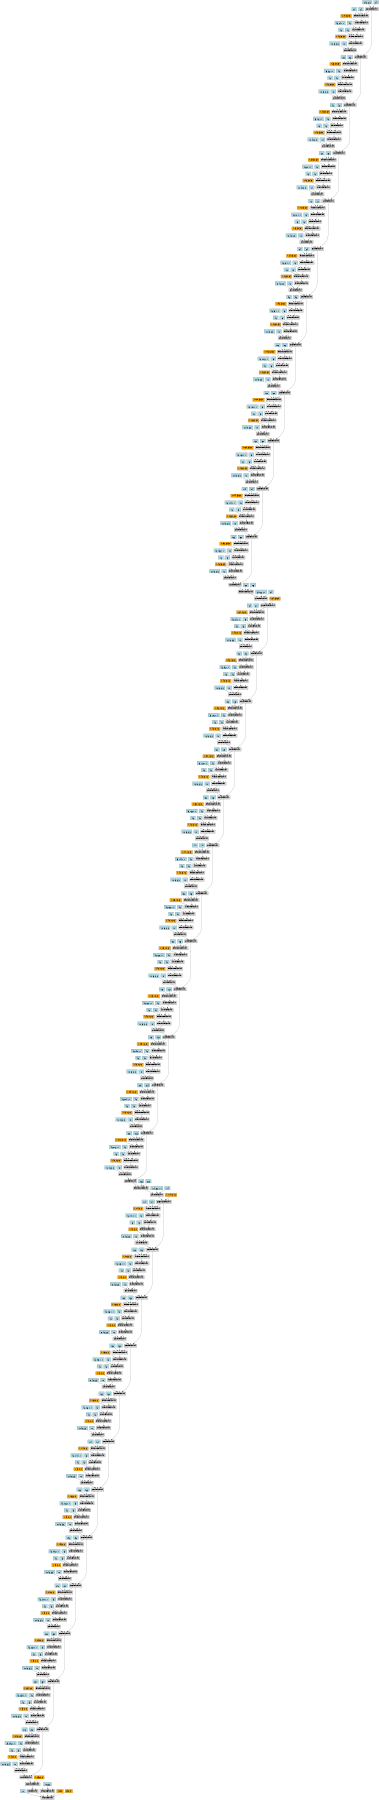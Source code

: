 digraph {
	graph [size="12,12"]
	node [shape=box style=filled]
	139883349271560 [label=AddmmBackward]
	139883349115232 -> 139883349271560
	139883349115232 [label="
 (10)" fillcolor=lightblue]
	139883349271080 -> 139883349271560
	139883349271080 [label=ViewBackward]
	139883349270840 -> 139883349271080
	139883349270840 [label=AvgPool2dBackward]
	139883349270600 -> 139883349270840
	139883349270600 [label=ConcatBackward]
	139883349265528 -> 139883349270600
	139883349265528 [label=ConcatBackward]
	139883349264808 -> 139883349265528
	139883349264808 [label=ConcatBackward]
	139883349264088 -> 139883349264808
	139883349264088 [label=ConcatBackward]
	139883349263368 -> 139883349264088
	139883349263368 [label=ConcatBackward]
	139883349262648 -> 139883349263368
	139883349262648 [label=ConcatBackward]
	139883349253480 -> 139883349262648
	139883349253480 [label=ConcatBackward]
	139883349252760 -> 139883349253480
	139883349252760 [label=ConcatBackward]
	139883349252040 -> 139883349252760
	139883349252040 [label=ConcatBackward]
	139883349251320 -> 139883349252040
	139883349251320 [label=ConcatBackward]
	139883349250600 -> 139883349251320
	139883349250600 [label=ConcatBackward]
	139883349249624 -> 139883349250600
	139883349249624 [label=ConcatBackward]
	139883349248904 -> 139883349249624
	139883349248904 [label=AvgPool2dBackward]
	139883349116968 -> 139883349248904
	139883349116968 [label=ConvNdBackward]
	139883349117080 -> 139883349116968
	139883349117080 [label=BatchNormBackward]
	139883349248664 -> 139883349117080
	139883349248664 [label=ConcatBackward]
	139883349247944 -> 139883349248664
	139883349247944 [label=ConcatBackward]
	139883349247224 -> 139883349247944
	139883349247224 [label=ConcatBackward]
	139883349246504 -> 139883349247224
	139883349246504 [label=ConcatBackward]
	139883349233240 -> 139883349246504
	139883349233240 [label=ConcatBackward]
	139883349232520 -> 139883349233240
	139883349232520 [label=ConcatBackward]
	139883349231800 -> 139883349232520
	139883349231800 [label=ConcatBackward]
	139883349231080 -> 139883349231800
	139883349231080 [label=ConcatBackward]
	139883349230360 -> 139883349231080
	139883349230360 [label=ConcatBackward]
	139883349229640 -> 139883349230360
	139883349229640 [label=ConcatBackward]
	139883349224568 -> 139883349229640
	139883349224568 [label=ConcatBackward]
	139883349223848 -> 139883349224568
	139883349223848 [label=ConcatBackward]
	139883349223128 -> 139883349223848
	139883349223128 [label=AvgPool2dBackward]
	139883349118816 -> 139883349223128
	139883349118816 [label=ConvNdBackward]
	139883349118928 -> 139883349118816
	139883349118928 [label=BatchNormBackward]
	139883349222888 -> 139883349118928
	139883349222888 [label=ConcatBackward]
	139883349222168 -> 139883349222888
	139883349222168 [label=ConcatBackward]
	139883349221448 -> 139883349222168
	139883349221448 [label=ConcatBackward]
	139883349208184 -> 139883349221448
	139883349208184 [label=ConcatBackward]
	139883349207464 -> 139883349208184
	139883349207464 [label=ConcatBackward]
	139883349206744 -> 139883349207464
	139883349206744 [label=ConcatBackward]
	139883349206024 -> 139883349206744
	139883349206024 [label=ConcatBackward]
	139883349205304 -> 139883349206024
	139883349205304 [label=ConcatBackward]
	139880771534184 -> 139883349205304
	139880771534184 [label=ConcatBackward]
	139880771533464 -> 139880771534184
	139880771533464 [label=ConcatBackward]
	139880771532744 -> 139880771533464
	139880771532744 [label=ConcatBackward]
	139880771532024 -> 139880771532744
	139880771532024 [label=ConcatBackward]
	139883349288552 -> 139880771532024
	139883349288552 [label=ConvNdBackward]
	139883349288720 -> 139883349288552
	139883349288720 [label="
 (24, 3, 3, 3)" fillcolor=lightblue]
	139883349288776 -> 139883349288552
	139883349288776 [label="
 (24)" fillcolor=lightblue]
	139883349288608 -> 139880771532024
	139883349288608 [label=ConvNdBackward]
	139880771531544 -> 139883349288608
	139880771531544 [label=ThresholdBackward]
	139883349289000 -> 139880771531544
	139883349289000 [label=BatchNormBackward]
	139883349289112 -> 139883349289000
	139883349289112 [label=ConvNdBackward]
	139880771531784 -> 139883349289112
	139880771531784 [label=ThresholdBackward]
	139883349289504 -> 139880771531784
	139883349289504 [label=BatchNormBackward]
	139883349288552 -> 139883349289504
	139883349289616 -> 139883349289504
	139883349289616 [label="
 (24)" fillcolor=lightblue]
	139883349289672 -> 139883349289504
	139883349289672 [label="
 (24)" fillcolor=lightblue]
	139883349094152 -> 139880771531784
	139883349094152 [label="(1, 24, 32, 32)" fillcolor=orange]
	139883349289336 -> 139883349289112
	139883349289336 [label="
 (48, 24, 1, 1)" fillcolor=lightblue]
	139883349289392 -> 139883349289112
	139883349289392 [label="
 (48)" fillcolor=lightblue]
	139883349289168 -> 139883349289000
	139883349289168 [label="
 (48)" fillcolor=lightblue]
	139883349289224 -> 139883349289000
	139883349289224 [label="
 (48)" fillcolor=lightblue]
	139883349237704 -> 139880771531544
	139883349237704 [label="(1, 48, 32, 32)" fillcolor=orange]
	139883349288832 -> 139883349288608
	139883349288832 [label="
 (12, 48, 3, 3)" fillcolor=lightblue]
	139883349288888 -> 139883349288608
	139883349288888 [label="
 (12)" fillcolor=lightblue]
	139883349288440 -> 139880771532744
	139883349288440 [label=ConvNdBackward]
	139880771532504 -> 139883349288440
	139880771532504 [label=ThresholdBackward]
	139883349289448 -> 139880771532504
	139883349289448 [label=BatchNormBackward]
	139883349289784 -> 139883349289448
	139883349289784 [label=ConvNdBackward]
	139880771532264 -> 139883349289784
	139880771532264 [label=ThresholdBackward]
	139883349290064 -> 139880771532264
	139883349290064 [label=BatchNormBackward]
	139880771532024 -> 139883349290064
	139883349290176 -> 139883349290064
	139883349290176 [label="
 (36)" fillcolor=lightblue]
	139883349290232 -> 139883349290064
	139883349290232 [label="
 (36)" fillcolor=lightblue]
	139883349237640 -> 139880771532264
	139883349237640 [label="(1, 36, 32, 32)" fillcolor=orange]
	139883349289728 -> 139883349289784
	139883349289728 [label="
 (48, 36, 1, 1)" fillcolor=lightblue]
	139883349289952 -> 139883349289784
	139883349289952 [label="
 (48)" fillcolor=lightblue]
	139883349289280 -> 139883349289448
	139883349289280 [label="
 (48)" fillcolor=lightblue]
	139883349289560 -> 139883349289448
	139883349289560 [label="
 (48)" fillcolor=lightblue]
	139883349237512 -> 139880771532504
	139883349237512 [label="(1, 48, 32, 32)" fillcolor=orange]
	139883349288664 -> 139883349288440
	139883349288664 [label="
 (12, 48, 3, 3)" fillcolor=lightblue]
	139883349288944 -> 139883349288440
	139883349288944 [label="
 (12)" fillcolor=lightblue]
	139883349288328 -> 139880771533464
	139883349288328 [label=ConvNdBackward]
	139880771533224 -> 139883349288328
	139880771533224 [label=ThresholdBackward]
	139883349290008 -> 139880771533224
	139883349290008 [label=BatchNormBackward]
	139883349290344 -> 139883349290008
	139883349290344 [label=ConvNdBackward]
	139880771532984 -> 139883349290344
	139880771532984 [label=ThresholdBackward]
	139883349290624 -> 139880771532984
	139883349290624 [label=BatchNormBackward]
	139880771532744 -> 139883349290624
	139883349290736 -> 139883349290624
	139883349290736 [label="
 (48)" fillcolor=lightblue]
	139883349290792 -> 139883349290624
	139883349290792 [label="
 (48)" fillcolor=lightblue]
	139883325776072 -> 139880771532984
	139883325776072 [label="(1, 48, 32, 32)" fillcolor=orange]
	139883349290288 -> 139883349290344
	139883349290288 [label="
 (48, 48, 1, 1)" fillcolor=lightblue]
	139883349290512 -> 139883349290344
	139883349290512 [label="
 (48)" fillcolor=lightblue]
	139883349289896 -> 139883349290008
	139883349289896 [label="
 (48)" fillcolor=lightblue]
	139883349290120 -> 139883349290008
	139883349290120 [label="
 (48)" fillcolor=lightblue]
	139883325776136 -> 139880771533224
	139883325776136 [label="(1, 48, 32, 32)" fillcolor=orange]
	139883349288496 -> 139883349288328
	139883349288496 [label="
 (12, 48, 3, 3)" fillcolor=lightblue]
	139883349289840 -> 139883349288328
	139883349289840 [label="
 (12)" fillcolor=lightblue]
	139883349288216 -> 139880771534184
	139883349288216 [label=ConvNdBackward]
	139880771533944 -> 139883349288216
	139880771533944 [label=ThresholdBackward]
	139883349290568 -> 139880771533944
	139883349290568 [label=BatchNormBackward]
	139883349290904 -> 139883349290568
	139883349290904 [label=ConvNdBackward]
	139880771533704 -> 139883349290904
	139880771533704 [label=ThresholdBackward]
	139883325784304 -> 139880771533704
	139883325784304 [label=BatchNormBackward]
	139880771533464 -> 139883325784304
	139883325784416 -> 139883325784304
	139883325784416 [label="
 (60)" fillcolor=lightblue]
	139883325784472 -> 139883325784304
	139883325784472 [label="
 (60)" fillcolor=lightblue]
	139883325776200 -> 139880771533704
	139883325776200 [label="(1, 60, 32, 32)" fillcolor=orange]
	139883325784136 -> 139883349290904
	139883325784136 [label="
 (48, 60, 1, 1)" fillcolor=lightblue]
	139883325784192 -> 139883349290904
	139883325784192 [label="
 (48)" fillcolor=lightblue]
	139883349290456 -> 139883349290568
	139883349290456 [label="
 (48)" fillcolor=lightblue]
	139883349290680 -> 139883349290568
	139883349290680 [label="
 (48)" fillcolor=lightblue]
	139883325776264 -> 139880771533944
	139883325776264 [label="(1, 48, 32, 32)" fillcolor=orange]
	139883349288384 -> 139883349288216
	139883349288384 [label="
 (12, 48, 3, 3)" fillcolor=lightblue]
	139883349290400 -> 139883349288216
	139883349290400 [label="
 (12)" fillcolor=lightblue]
	139883349288104 -> 139883349205304
	139883349288104 [label=ConvNdBackward]
	139883349205064 -> 139883349288104
	139883349205064 [label=ThresholdBackward]
	139883349290848 -> 139883349205064
	139883349290848 [label=BatchNormBackward]
	139883325784640 -> 139883349290848
	139883325784640 [label=ConvNdBackward]
	139880771534424 -> 139883325784640
	139880771534424 [label=ThresholdBackward]
	139883325784864 -> 139880771534424
	139883325784864 [label=BatchNormBackward]
	139880771534184 -> 139883325784864
	139883325784976 -> 139883325784864
	139883325784976 [label="
 (72)" fillcolor=lightblue]
	139883325785032 -> 139883325784864
	139883325785032 [label="
 (72)" fillcolor=lightblue]
	139883325776328 -> 139880771534424
	139883325776328 [label="(1, 72, 32, 32)" fillcolor=orange]
	139883325784528 -> 139883325784640
	139883325784528 [label="
 (48, 72, 1, 1)" fillcolor=lightblue]
	139883325784752 -> 139883325784640
	139883325784752 [label="
 (48)" fillcolor=lightblue]
	139883325784584 -> 139883349290848
	139883325784584 [label="
 (48)" fillcolor=lightblue]
	139883325784360 -> 139883349290848
	139883325784360 [label="
 (48)" fillcolor=lightblue]
	139883325776392 -> 139883349205064
	139883325776392 [label="(1, 48, 32, 32)" fillcolor=orange]
	139883349288272 -> 139883349288104
	139883349288272 [label="
 (12, 48, 3, 3)" fillcolor=lightblue]
	139883349290960 -> 139883349288104
	139883349290960 [label="
 (12)" fillcolor=lightblue]
	139883349287992 -> 139883349206024
	139883349287992 [label=ConvNdBackward]
	139883349205784 -> 139883349287992
	139883349205784 [label=ThresholdBackward]
	139883325784808 -> 139883349205784
	139883325784808 [label=BatchNormBackward]
	139883325785144 -> 139883325784808
	139883325785144 [label=ConvNdBackward]
	139883349205544 -> 139883325785144
	139883349205544 [label=ThresholdBackward]
	139883325785424 -> 139883349205544
	139883325785424 [label=BatchNormBackward]
	139883349205304 -> 139883325785424
	139883325785536 -> 139883325785424
	139883325785536 [label="
 (84)" fillcolor=lightblue]
	139883325785592 -> 139883325785424
	139883325785592 [label="
 (84)" fillcolor=lightblue]
	139883325776456 -> 139883349205544
	139883325776456 [label="(1, 84, 32, 32)" fillcolor=orange]
	139883325785088 -> 139883325785144
	139883325785088 [label="
 (48, 84, 1, 1)" fillcolor=lightblue]
	139883325785312 -> 139883325785144
	139883325785312 [label="
 (48)" fillcolor=lightblue]
	139883325784696 -> 139883325784808
	139883325784696 [label="
 (48)" fillcolor=lightblue]
	139883325784920 -> 139883325784808
	139883325784920 [label="
 (48)" fillcolor=lightblue]
	139883325776520 -> 139883349205784
	139883325776520 [label="(1, 48, 32, 32)" fillcolor=orange]
	139883349288160 -> 139883349287992
	139883349288160 [label="
 (12, 48, 3, 3)" fillcolor=lightblue]
	139883349289056 -> 139883349287992
	139883349289056 [label="
 (12)" fillcolor=lightblue]
	139883349287880 -> 139883349206744
	139883349287880 [label=ConvNdBackward]
	139883349206504 -> 139883349287880
	139883349206504 [label=ThresholdBackward]
	139883325785368 -> 139883349206504
	139883325785368 [label=BatchNormBackward]
	139883325785704 -> 139883325785368
	139883325785704 [label=ConvNdBackward]
	139883349206264 -> 139883325785704
	139883349206264 [label=ThresholdBackward]
	139883325785984 -> 139883349206264
	139883325785984 [label=BatchNormBackward]
	139883349206024 -> 139883325785984
	139883325786096 -> 139883325785984
	139883325786096 [label="
 (96)" fillcolor=lightblue]
	139883325786152 -> 139883325785984
	139883325786152 [label="
 (96)" fillcolor=lightblue]
	139883325776584 -> 139883349206264
	139883325776584 [label="(1, 96, 32, 32)" fillcolor=orange]
	139883325785648 -> 139883325785704
	139883325785648 [label="
 (48, 96, 1, 1)" fillcolor=lightblue]
	139883325785872 -> 139883325785704
	139883325785872 [label="
 (48)" fillcolor=lightblue]
	139883325785256 -> 139883325785368
	139883325785256 [label="
 (48)" fillcolor=lightblue]
	139883325785480 -> 139883325785368
	139883325785480 [label="
 (48)" fillcolor=lightblue]
	139883325776648 -> 139883349206504
	139883325776648 [label="(1, 48, 32, 32)" fillcolor=orange]
	139883349288048 -> 139883349287880
	139883349288048 [label="
 (12, 48, 3, 3)" fillcolor=lightblue]
	139883325785200 -> 139883349287880
	139883325785200 [label="
 (12)" fillcolor=lightblue]
	139883349287768 -> 139883349207464
	139883349287768 [label=ConvNdBackward]
	139883349207224 -> 139883349287768
	139883349207224 [label=ThresholdBackward]
	139883325785928 -> 139883349207224
	139883325785928 [label=BatchNormBackward]
	139883325786264 -> 139883325785928
	139883325786264 [label=ConvNdBackward]
	139883349206984 -> 139883325786264
	139883349206984 [label=ThresholdBackward]
	139883325786544 -> 139883349206984
	139883325786544 [label=BatchNormBackward]
	139883349206744 -> 139883325786544
	139883325786656 -> 139883325786544
	139883325786656 [label="
 (108)" fillcolor=lightblue]
	139883325786712 -> 139883325786544
	139883325786712 [label="
 (108)" fillcolor=lightblue]
	139883325776712 -> 139883349206984
	139883325776712 [label="(1, 108, 32, 32)" fillcolor=orange]
	139883325786208 -> 139883325786264
	139883325786208 [label="
 (48, 108, 1, 1)" fillcolor=lightblue]
	139883325786432 -> 139883325786264
	139883325786432 [label="
 (48)" fillcolor=lightblue]
	139883325785816 -> 139883325785928
	139883325785816 [label="
 (48)" fillcolor=lightblue]
	139883325786040 -> 139883325785928
	139883325786040 [label="
 (48)" fillcolor=lightblue]
	139883325776776 -> 139883349207224
	139883325776776 [label="(1, 48, 32, 32)" fillcolor=orange]
	139883349287936 -> 139883349287768
	139883349287936 [label="
 (12, 48, 3, 3)" fillcolor=lightblue]
	139883325785760 -> 139883349287768
	139883325785760 [label="
 (12)" fillcolor=lightblue]
	139883349287656 -> 139883349208184
	139883349287656 [label=ConvNdBackward]
	139883349207944 -> 139883349287656
	139883349207944 [label=ThresholdBackward]
	139883325786488 -> 139883349207944
	139883325786488 [label=BatchNormBackward]
	139883325786824 -> 139883325786488
	139883325786824 [label=ConvNdBackward]
	139883349207704 -> 139883325786824
	139883349207704 [label=ThresholdBackward]
	139883325787104 -> 139883349207704
	139883325787104 [label=BatchNormBackward]
	139883349207464 -> 139883325787104
	139883325787216 -> 139883325787104
	139883325787216 [label="
 (120)" fillcolor=lightblue]
	139883325787272 -> 139883325787104
	139883325787272 [label="
 (120)" fillcolor=lightblue]
	139883325776840 -> 139883349207704
	139883325776840 [label="(1, 120, 32, 32)" fillcolor=orange]
	139883325786768 -> 139883325786824
	139883325786768 [label="
 (48, 120, 1, 1)" fillcolor=lightblue]
	139883325786992 -> 139883325786824
	139883325786992 [label="
 (48)" fillcolor=lightblue]
	139883325786376 -> 139883325786488
	139883325786376 [label="
 (48)" fillcolor=lightblue]
	139883325786600 -> 139883325786488
	139883325786600 [label="
 (48)" fillcolor=lightblue]
	139883325776904 -> 139883349207944
	139883325776904 [label="(1, 48, 32, 32)" fillcolor=orange]
	139883349287824 -> 139883349287656
	139883349287824 [label="
 (12, 48, 3, 3)" fillcolor=lightblue]
	139883325786320 -> 139883349287656
	139883325786320 [label="
 (12)" fillcolor=lightblue]
	139883349287544 -> 139883349221448
	139883349287544 [label=ConvNdBackward]
	139883349208664 -> 139883349287544
	139883349208664 [label=ThresholdBackward]
	139883325787048 -> 139883349208664
	139883325787048 [label=BatchNormBackward]
	139883325787384 -> 139883325787048
	139883325787384 [label=ConvNdBackward]
	139883349208424 -> 139883325787384
	139883349208424 [label=ThresholdBackward]
	139883325787664 -> 139883349208424
	139883325787664 [label=BatchNormBackward]
	139883349208184 -> 139883325787664
	139883325787776 -> 139883325787664
	139883325787776 [label="
 (132)" fillcolor=lightblue]
	139883325787832 -> 139883325787664
	139883325787832 [label="
 (132)" fillcolor=lightblue]
	139883325776968 -> 139883349208424
	139883325776968 [label="(1, 132, 32, 32)" fillcolor=orange]
	139883325787328 -> 139883325787384
	139883325787328 [label="
 (48, 132, 1, 1)" fillcolor=lightblue]
	139883325787552 -> 139883325787384
	139883325787552 [label="
 (48)" fillcolor=lightblue]
	139883325786936 -> 139883325787048
	139883325786936 [label="
 (48)" fillcolor=lightblue]
	139883325787160 -> 139883325787048
	139883325787160 [label="
 (48)" fillcolor=lightblue]
	139883325777032 -> 139883349208664
	139883325777032 [label="(1, 48, 32, 32)" fillcolor=orange]
	139883349287712 -> 139883349287544
	139883349287712 [label="
 (12, 48, 3, 3)" fillcolor=lightblue]
	139883325786880 -> 139883349287544
	139883325786880 [label="
 (12)" fillcolor=lightblue]
	139883349287432 -> 139883349222168
	139883349287432 [label=ConvNdBackward]
	139883349221928 -> 139883349287432
	139883349221928 [label=ThresholdBackward]
	139883325787608 -> 139883349221928
	139883325787608 [label=BatchNormBackward]
	139883325787944 -> 139883325787608
	139883325787944 [label=ConvNdBackward]
	139883349221688 -> 139883325787944
	139883349221688 [label=ThresholdBackward]
	139883325808768 -> 139883349221688
	139883325808768 [label=BatchNormBackward]
	139883349221448 -> 139883325808768
	139883325808880 -> 139883325808768
	139883325808880 [label="
 (144)" fillcolor=lightblue]
	139883325808936 -> 139883325808768
	139883325808936 [label="
 (144)" fillcolor=lightblue]
	139883325777096 -> 139883349221688
	139883325777096 [label="(1, 144, 32, 32)" fillcolor=orange]
	139883325787888 -> 139883325787944
	139883325787888 [label="
 (48, 144, 1, 1)" fillcolor=lightblue]
	139883325788112 -> 139883325787944
	139883325788112 [label="
 (48)" fillcolor=lightblue]
	139883325787496 -> 139883325787608
	139883325787496 [label="
 (48)" fillcolor=lightblue]
	139883325787720 -> 139883325787608
	139883325787720 [label="
 (48)" fillcolor=lightblue]
	139883325777160 -> 139883349221928
	139883325777160 [label="(1, 48, 32, 32)" fillcolor=orange]
	139883349287600 -> 139883349287432
	139883349287600 [label="
 (12, 48, 3, 3)" fillcolor=lightblue]
	139883325787440 -> 139883349287432
	139883325787440 [label="
 (12)" fillcolor=lightblue]
	139883349287320 -> 139883349222888
	139883349287320 [label=ConvNdBackward]
	139883349222648 -> 139883349287320
	139883349222648 [label=ThresholdBackward]
	139883325788056 -> 139883349222648
	139883325788056 [label=BatchNormBackward]
	139883325809104 -> 139883325788056
	139883325809104 [label=ConvNdBackward]
	139883349222408 -> 139883325809104
	139883349222408 [label=ThresholdBackward]
	139883325809328 -> 139883349222408
	139883325809328 [label=BatchNormBackward]
	139883349222168 -> 139883325809328
	139883325809440 -> 139883325809328
	139883325809440 [label="
 (156)" fillcolor=lightblue]
	139883325809496 -> 139883325809328
	139883325809496 [label="
 (156)" fillcolor=lightblue]
	139883325777224 -> 139883349222408
	139883325777224 [label="(1, 156, 32, 32)" fillcolor=orange]
	139883325808992 -> 139883325809104
	139883325808992 [label="
 (48, 156, 1, 1)" fillcolor=lightblue]
	139883325809216 -> 139883325809104
	139883325809216 [label="
 (48)" fillcolor=lightblue]
	139883325809048 -> 139883325788056
	139883325809048 [label="
 (48)" fillcolor=lightblue]
	139883325808824 -> 139883325788056
	139883325808824 [label="
 (48)" fillcolor=lightblue]
	139883325777288 -> 139883349222648
	139883325777288 [label="(1, 48, 32, 32)" fillcolor=orange]
	139883349287488 -> 139883349287320
	139883349287488 [label="
 (12, 48, 3, 3)" fillcolor=lightblue]
	139883325788000 -> 139883349287320
	139883325788000 [label="
 (12)" fillcolor=lightblue]
	139883349287152 -> 139883349118928
	139883349287152 [label="
 (168)" fillcolor=lightblue]
	139883349287208 -> 139883349118928
	139883349287208 [label="
 (168)" fillcolor=lightblue]
	139883349286984 -> 139883349118816
	139883349286984 [label="
 (84, 168, 1, 1)" fillcolor=lightblue]
	139883349287040 -> 139883349118816
	139883349287040 [label="
 (84)" fillcolor=lightblue]
	139883325776008 -> 139883349223128
	139883325776008 [label="(1, 84, 32, 32)" fillcolor=orange]
	139883349118704 -> 139883349223848
	139883349118704 [label=ConvNdBackward]
	139883349223608 -> 139883349118704
	139883349223608 [label=ThresholdBackward]
	139883349287264 -> 139883349223608
	139883349287264 [label=BatchNormBackward]
	139883325809664 -> 139883349287264
	139883325809664 [label=ConvNdBackward]
	139883349223368 -> 139883325809664
	139883349223368 [label=ThresholdBackward]
	139883325809552 -> 139883349223368
	139883325809552 [label=BatchNormBackward]
	139883349223128 -> 139883325809552
	139883325809832 -> 139883325809552
	139883325809832 [label="
 (84)" fillcolor=lightblue]
	139883325809888 -> 139883325809552
	139883325809888 [label="
 (84)" fillcolor=lightblue]
	139883325775944 -> 139883349223368
	139883325775944 [label="(1, 84, 16, 16)" fillcolor=orange]
	139883325809160 -> 139883325809664
	139883325809160 [label="
 (48, 84, 1, 1)" fillcolor=lightblue]
	139883325809384 -> 139883325809664
	139883325809384 [label="
 (48)" fillcolor=lightblue]
	139883325809272 -> 139883349287264
	139883325809272 [label="
 (48)" fillcolor=lightblue]
	139883325808712 -> 139883349287264
	139883325808712 [label="
 (48)" fillcolor=lightblue]
	139883325777480 -> 139883349223608
	139883325777480 [label="(1, 48, 16, 16)" fillcolor=orange]
	139883349118872 -> 139883349118704
	139883349118872 [label="
 (12, 48, 3, 3)" fillcolor=lightblue]
	139883349287096 -> 139883349118704
	139883349287096 [label="
 (12)" fillcolor=lightblue]
	139883349118592 -> 139883349224568
	139883349118592 [label=ConvNdBackward]
	139883349224328 -> 139883349118592
	139883349224328 [label=ThresholdBackward]
	139883325809720 -> 139883349224328
	139883325809720 [label=BatchNormBackward]
	139883325810000 -> 139883325809720
	139883325810000 [label=ConvNdBackward]
	139883349224088 -> 139883325810000
	139883349224088 [label=ThresholdBackward]
	139883325810280 -> 139883349224088
	139883325810280 [label=BatchNormBackward]
	139883349223848 -> 139883325810280
	139883325810392 -> 139883325810280
	139883325810392 [label="
 (96)" fillcolor=lightblue]
	139883325810448 -> 139883325810280
	139883325810448 [label="
 (96)" fillcolor=lightblue]
	139883325777544 -> 139883349224088
	139883325777544 [label="(1, 96, 16, 16)" fillcolor=orange]
	139883325809944 -> 139883325810000
	139883325809944 [label="
 (48, 96, 1, 1)" fillcolor=lightblue]
	139883325810168 -> 139883325810000
	139883325810168 [label="
 (48)" fillcolor=lightblue]
	139883325809608 -> 139883325809720
	139883325809608 [label="
 (48)" fillcolor=lightblue]
	139883325809776 -> 139883325809720
	139883325809776 [label="
 (48)" fillcolor=lightblue]
	139883325777608 -> 139883349224328
	139883325777608 [label="(1, 48, 16, 16)" fillcolor=orange]
	139883349118760 -> 139883349118592
	139883349118760 [label="
 (12, 48, 3, 3)" fillcolor=lightblue]
	139883349287376 -> 139883349118592
	139883349287376 [label="
 (12)" fillcolor=lightblue]
	139883349118480 -> 139883349229640
	139883349118480 [label=ConvNdBackward]
	139883349225048 -> 139883349118480
	139883349225048 [label=ThresholdBackward]
	139883325810224 -> 139883349225048
	139883325810224 [label=BatchNormBackward]
	139883325810560 -> 139883325810224
	139883325810560 [label=ConvNdBackward]
	139883349224808 -> 139883325810560
	139883349224808 [label=ThresholdBackward]
	139883325810840 -> 139883349224808
	139883325810840 [label=BatchNormBackward]
	139883349224568 -> 139883325810840
	139883325810952 -> 139883325810840
	139883325810952 [label="
 (108)" fillcolor=lightblue]
	139883325811008 -> 139883325810840
	139883325811008 [label="
 (108)" fillcolor=lightblue]
	139883325777672 -> 139883349224808
	139883325777672 [label="(1, 108, 16, 16)" fillcolor=orange]
	139883325810504 -> 139883325810560
	139883325810504 [label="
 (48, 108, 1, 1)" fillcolor=lightblue]
	139883325810728 -> 139883325810560
	139883325810728 [label="
 (48)" fillcolor=lightblue]
	139883325810112 -> 139883325810224
	139883325810112 [label="
 (48)" fillcolor=lightblue]
	139883325810336 -> 139883325810224
	139883325810336 [label="
 (48)" fillcolor=lightblue]
	139883325777736 -> 139883349225048
	139883325777736 [label="(1, 48, 16, 16)" fillcolor=orange]
	139883349118648 -> 139883349118480
	139883349118648 [label="
 (12, 48, 3, 3)" fillcolor=lightblue]
	139883325784248 -> 139883349118480
	139883325784248 [label="
 (12)" fillcolor=lightblue]
	139883349118368 -> 139883349230360
	139883349118368 [label=ConvNdBackward]
	139883349230120 -> 139883349118368
	139883349230120 [label=ThresholdBackward]
	139883325810784 -> 139883349230120
	139883325810784 [label=BatchNormBackward]
	139883325811120 -> 139883325810784
	139883325811120 [label=ConvNdBackward]
	139883349229880 -> 139883325811120
	139883349229880 [label=ThresholdBackward]
	139883325811400 -> 139883349229880
	139883325811400 [label=BatchNormBackward]
	139883349229640 -> 139883325811400
	139883325811512 -> 139883325811400
	139883325811512 [label="
 (120)" fillcolor=lightblue]
	139883325811568 -> 139883325811400
	139883325811568 [label="
 (120)" fillcolor=lightblue]
	139883325777800 -> 139883349229880
	139883325777800 [label="(1, 120, 16, 16)" fillcolor=orange]
	139883325811064 -> 139883325811120
	139883325811064 [label="
 (48, 120, 1, 1)" fillcolor=lightblue]
	139883325811288 -> 139883325811120
	139883325811288 [label="
 (48)" fillcolor=lightblue]
	139883325810672 -> 139883325810784
	139883325810672 [label="
 (48)" fillcolor=lightblue]
	139883325810896 -> 139883325810784
	139883325810896 [label="
 (48)" fillcolor=lightblue]
	139883325777864 -> 139883349230120
	139883325777864 [label="(1, 48, 16, 16)" fillcolor=orange]
	139883349118536 -> 139883349118368
	139883349118536 [label="
 (12, 48, 3, 3)" fillcolor=lightblue]
	139883325810616 -> 139883349118368
	139883325810616 [label="
 (12)" fillcolor=lightblue]
	139883349118256 -> 139883349231080
	139883349118256 [label=ConvNdBackward]
	139883349230840 -> 139883349118256
	139883349230840 [label=ThresholdBackward]
	139883325811344 -> 139883349230840
	139883325811344 [label=BatchNormBackward]
	139883325811680 -> 139883325811344
	139883325811680 [label=ConvNdBackward]
	139883349230600 -> 139883325811680
	139883349230600 [label=ThresholdBackward]
	139883325811960 -> 139883349230600
	139883325811960 [label=BatchNormBackward]
	139883349230360 -> 139883325811960
	139883325812072 -> 139883325811960
	139883325812072 [label="
 (132)" fillcolor=lightblue]
	139883325812128 -> 139883325811960
	139883325812128 [label="
 (132)" fillcolor=lightblue]
	139883325777928 -> 139883349230600
	139883325777928 [label="(1, 132, 16, 16)" fillcolor=orange]
	139883325811624 -> 139883325811680
	139883325811624 [label="
 (48, 132, 1, 1)" fillcolor=lightblue]
	139883325811848 -> 139883325811680
	139883325811848 [label="
 (48)" fillcolor=lightblue]
	139883325811232 -> 139883325811344
	139883325811232 [label="
 (48)" fillcolor=lightblue]
	139883325811456 -> 139883325811344
	139883325811456 [label="
 (48)" fillcolor=lightblue]
	139883325777992 -> 139883349230840
	139883325777992 [label="(1, 48, 16, 16)" fillcolor=orange]
	139883349118424 -> 139883349118256
	139883349118424 [label="
 (12, 48, 3, 3)" fillcolor=lightblue]
	139883325811176 -> 139883349118256
	139883325811176 [label="
 (12)" fillcolor=lightblue]
	139883349118144 -> 139883349231800
	139883349118144 [label=ConvNdBackward]
	139883349231560 -> 139883349118144
	139883349231560 [label=ThresholdBackward]
	139883325811904 -> 139883349231560
	139883325811904 [label=BatchNormBackward]
	139883325812240 -> 139883325811904
	139883325812240 [label=ConvNdBackward]
	139883349231320 -> 139883325812240
	139883349231320 [label=ThresholdBackward]
	139883325812520 -> 139883349231320
	139883325812520 [label=BatchNormBackward]
	139883349231080 -> 139883325812520
	139883325812632 -> 139883325812520
	139883325812632 [label="
 (144)" fillcolor=lightblue]
	139883325812688 -> 139883325812520
	139883325812688 [label="
 (144)" fillcolor=lightblue]
	139883325778056 -> 139883349231320
	139883325778056 [label="(1, 144, 16, 16)" fillcolor=orange]
	139883325812184 -> 139883325812240
	139883325812184 [label="
 (48, 144, 1, 1)" fillcolor=lightblue]
	139883325812408 -> 139883325812240
	139883325812408 [label="
 (48)" fillcolor=lightblue]
	139883325811792 -> 139883325811904
	139883325811792 [label="
 (48)" fillcolor=lightblue]
	139883325812016 -> 139883325811904
	139883325812016 [label="
 (48)" fillcolor=lightblue]
	139883325778120 -> 139883349231560
	139883325778120 [label="(1, 48, 16, 16)" fillcolor=orange]
	139883349118312 -> 139883349118144
	139883349118312 [label="
 (12, 48, 3, 3)" fillcolor=lightblue]
	139883325811736 -> 139883349118144
	139883325811736 [label="
 (12)" fillcolor=lightblue]
	139883349118032 -> 139883349232520
	139883349118032 [label=ConvNdBackward]
	139883349232280 -> 139883349118032
	139883349232280 [label=ThresholdBackward]
	139883325812464 -> 139883349232280
	139883325812464 [label=BatchNormBackward]
	139883325812352 -> 139883325812464
	139883325812352 [label=ConvNdBackward]
	139883349232040 -> 139883325812352
	139883349232040 [label=ThresholdBackward]
	139883325841816 -> 139883349232040
	139883325841816 [label=BatchNormBackward]
	139883349231800 -> 139883325841816
	139883325841928 -> 139883325841816
	139883325841928 [label="
 (156)" fillcolor=lightblue]
	139883325841984 -> 139883325841816
	139883325841984 [label="
 (156)" fillcolor=lightblue]
	139883325778184 -> 139883349232040
	139883325778184 [label="(1, 156, 16, 16)" fillcolor=orange]
	139883325841480 -> 139883325812352
	139883325841480 [label="
 (48, 156, 1, 1)" fillcolor=lightblue]
	139883325841704 -> 139883325812352
	139883325841704 [label="
 (48)" fillcolor=lightblue]
	139883325841536 -> 139883325812464
	139883325841536 [label="
 (48)" fillcolor=lightblue]
	139883325841592 -> 139883325812464
	139883325841592 [label="
 (48)" fillcolor=lightblue]
	139883325778248 -> 139883349232280
	139883325778248 [label="(1, 48, 16, 16)" fillcolor=orange]
	139883349118200 -> 139883349118032
	139883349118200 [label="
 (12, 48, 3, 3)" fillcolor=lightblue]
	139883325812296 -> 139883349118032
	139883325812296 [label="
 (12)" fillcolor=lightblue]
	139883349117920 -> 139883349233240
	139883349117920 [label=ConvNdBackward]
	139883349233000 -> 139883349117920
	139883349233000 [label=ThresholdBackward]
	139883325841760 -> 139883349233000
	139883325841760 [label=BatchNormBackward]
	139883325842096 -> 139883325841760
	139883325842096 [label=ConvNdBackward]
	139883349232760 -> 139883325842096
	139883349232760 [label=ThresholdBackward]
	139883325842376 -> 139883349232760
	139883325842376 [label=BatchNormBackward]
	139883349232520 -> 139883325842376
	139883325842488 -> 139883325842376
	139883325842488 [label="
 (168)" fillcolor=lightblue]
	139883325842544 -> 139883325842376
	139883325842544 [label="
 (168)" fillcolor=lightblue]
	139883325778312 -> 139883349232760
	139883325778312 [label="(1, 168, 16, 16)" fillcolor=orange]
	139883325842040 -> 139883325842096
	139883325842040 [label="
 (48, 168, 1, 1)" fillcolor=lightblue]
	139883325842264 -> 139883325842096
	139883325842264 [label="
 (48)" fillcolor=lightblue]
	139883325841648 -> 139883325841760
	139883325841648 [label="
 (48)" fillcolor=lightblue]
	139883325841872 -> 139883325841760
	139883325841872 [label="
 (48)" fillcolor=lightblue]
	139883325778376 -> 139883349233000
	139883325778376 [label="(1, 48, 16, 16)" fillcolor=orange]
	139883349118088 -> 139883349117920
	139883349118088 [label="
 (12, 48, 3, 3)" fillcolor=lightblue]
	139883325812576 -> 139883349117920
	139883325812576 [label="
 (12)" fillcolor=lightblue]
	139883349117808 -> 139883349246504
	139883349117808 [label=ConvNdBackward]
	139883349246264 -> 139883349117808
	139883349246264 [label=ThresholdBackward]
	139883325842320 -> 139883349246264
	139883325842320 [label=BatchNormBackward]
	139883325842656 -> 139883325842320
	139883325842656 [label=ConvNdBackward]
	139883349246024 -> 139883325842656
	139883349246024 [label=ThresholdBackward]
	139883325842936 -> 139883349246024
	139883325842936 [label=BatchNormBackward]
	139883349233240 -> 139883325842936
	139883325843048 -> 139883325842936
	139883325843048 [label="
 (180)" fillcolor=lightblue]
	139883325843104 -> 139883325842936
	139883325843104 [label="
 (180)" fillcolor=lightblue]
	139883325778440 -> 139883349246024
	139883325778440 [label="(1, 180, 16, 16)" fillcolor=orange]
	139883325842600 -> 139883325842656
	139883325842600 [label="
 (48, 180, 1, 1)" fillcolor=lightblue]
	139883325842824 -> 139883325842656
	139883325842824 [label="
 (48)" fillcolor=lightblue]
	139883325842208 -> 139883325842320
	139883325842208 [label="
 (48)" fillcolor=lightblue]
	139883325842432 -> 139883325842320
	139883325842432 [label="
 (48)" fillcolor=lightblue]
	139883325778504 -> 139883349246264
	139883325778504 [label="(1, 48, 16, 16)" fillcolor=orange]
	139883349117976 -> 139883349117808
	139883349117976 [label="
 (12, 48, 3, 3)" fillcolor=lightblue]
	139883325810056 -> 139883349117808
	139883325810056 [label="
 (12)" fillcolor=lightblue]
	139883349117696 -> 139883349247224
	139883349117696 [label=ConvNdBackward]
	139883349246984 -> 139883349117696
	139883349246984 [label=ThresholdBackward]
	139883325842880 -> 139883349246984
	139883325842880 [label=BatchNormBackward]
	139883325843216 -> 139883325842880
	139883325843216 [label=ConvNdBackward]
	139883349246744 -> 139883325843216
	139883349246744 [label=ThresholdBackward]
	139883325843496 -> 139883349246744
	139883325843496 [label=BatchNormBackward]
	139883349246504 -> 139883325843496
	139883325843608 -> 139883325843496
	139883325843608 [label="
 (192)" fillcolor=lightblue]
	139883325843664 -> 139883325843496
	139883325843664 [label="
 (192)" fillcolor=lightblue]
	139883325778568 -> 139883349246744
	139883325778568 [label="(1, 192, 16, 16)" fillcolor=orange]
	139883325843160 -> 139883325843216
	139883325843160 [label="
 (48, 192, 1, 1)" fillcolor=lightblue]
	139883325843384 -> 139883325843216
	139883325843384 [label="
 (48)" fillcolor=lightblue]
	139883325842768 -> 139883325842880
	139883325842768 [label="
 (48)" fillcolor=lightblue]
	139883325842992 -> 139883325842880
	139883325842992 [label="
 (48)" fillcolor=lightblue]
	139883325778632 -> 139883349246984
	139883325778632 [label="(1, 48, 16, 16)" fillcolor=orange]
	139883349117864 -> 139883349117696
	139883349117864 [label="
 (12, 48, 3, 3)" fillcolor=lightblue]
	139883325842712 -> 139883349117696
	139883325842712 [label="
 (12)" fillcolor=lightblue]
	139883349117584 -> 139883349247944
	139883349117584 [label=ConvNdBackward]
	139883349247704 -> 139883349117584
	139883349247704 [label=ThresholdBackward]
	139883325843440 -> 139883349247704
	139883325843440 [label=BatchNormBackward]
	139883325843776 -> 139883325843440
	139883325843776 [label=ConvNdBackward]
	139883349247464 -> 139883325843776
	139883349247464 [label=ThresholdBackward]
	139883325844056 -> 139883349247464
	139883325844056 [label=BatchNormBackward]
	139883349247224 -> 139883325844056
	139883325844168 -> 139883325844056
	139883325844168 [label="
 (204)" fillcolor=lightblue]
	139883325844224 -> 139883325844056
	139883325844224 [label="
 (204)" fillcolor=lightblue]
	139883325778696 -> 139883349247464
	139883325778696 [label="(1, 204, 16, 16)" fillcolor=orange]
	139883325843720 -> 139883325843776
	139883325843720 [label="
 (48, 204, 1, 1)" fillcolor=lightblue]
	139883325843944 -> 139883325843776
	139883325843944 [label="
 (48)" fillcolor=lightblue]
	139883325843328 -> 139883325843440
	139883325843328 [label="
 (48)" fillcolor=lightblue]
	139883325843552 -> 139883325843440
	139883325843552 [label="
 (48)" fillcolor=lightblue]
	139883325778760 -> 139883349247704
	139883325778760 [label="(1, 48, 16, 16)" fillcolor=orange]
	139883349117752 -> 139883349117584
	139883349117752 [label="
 (12, 48, 3, 3)" fillcolor=lightblue]
	139883325843272 -> 139883349117584
	139883325843272 [label="
 (12)" fillcolor=lightblue]
	139883349117472 -> 139883349248664
	139883349117472 [label=ConvNdBackward]
	139883349248424 -> 139883349117472
	139883349248424 [label=ThresholdBackward]
	139883325844000 -> 139883349248424
	139883325844000 [label=BatchNormBackward]
	139883325844336 -> 139883325844000
	139883325844336 [label=ConvNdBackward]
	139883349248184 -> 139883325844336
	139883349248184 [label=ThresholdBackward]
	139883325844616 -> 139883349248184
	139883325844616 [label=BatchNormBackward]
	139883349247944 -> 139883325844616
	139883325844728 -> 139883325844616
	139883325844728 [label="
 (216)" fillcolor=lightblue]
	139883325844784 -> 139883325844616
	139883325844784 [label="
 (216)" fillcolor=lightblue]
	139883325778824 -> 139883349248184
	139883325778824 [label="(1, 216, 16, 16)" fillcolor=orange]
	139883325844280 -> 139883325844336
	139883325844280 [label="
 (48, 216, 1, 1)" fillcolor=lightblue]
	139883325844504 -> 139883325844336
	139883325844504 [label="
 (48)" fillcolor=lightblue]
	139883325843888 -> 139883325844000
	139883325843888 [label="
 (48)" fillcolor=lightblue]
	139883325844112 -> 139883325844000
	139883325844112 [label="
 (48)" fillcolor=lightblue]
	139883325778888 -> 139883349248424
	139883325778888 [label="(1, 48, 16, 16)" fillcolor=orange]
	139883349117640 -> 139883349117472
	139883349117640 [label="
 (12, 48, 3, 3)" fillcolor=lightblue]
	139883325843832 -> 139883349117472
	139883325843832 [label="
 (12)" fillcolor=lightblue]
	139883349117304 -> 139883349117080
	139883349117304 [label="
 (228)" fillcolor=lightblue]
	139883349117360 -> 139883349117080
	139883349117360 [label="
 (228)" fillcolor=lightblue]
	139883349117136 -> 139883349116968
	139883349117136 [label="
 (114, 228, 1, 1)" fillcolor=lightblue]
	139883349117192 -> 139883349116968
	139883349117192 [label="
 (114)" fillcolor=lightblue]
	139883325777416 -> 139883349248904
	139883325777416 [label="(1, 114, 16, 16)" fillcolor=orange]
	139883349116856 -> 139883349249624
	139883349116856 [label=ConvNdBackward]
	139883349249384 -> 139883349116856
	139883349249384 [label=ThresholdBackward]
	139883349117248 -> 139883349249384
	139883349117248 [label=BatchNormBackward]
	139883325844952 -> 139883349117248
	139883325844952 [label=ConvNdBackward]
	139883349249144 -> 139883325844952
	139883349249144 [label=ThresholdBackward]
	139883325844840 -> 139883349249144
	139883325844840 [label=BatchNormBackward]
	139883349248904 -> 139883325844840
	139883325845120 -> 139883325844840
	139883325845120 [label="
 (114)" fillcolor=lightblue]
	139883325845176 -> 139883325844840
	139883325845176 [label="
 (114)" fillcolor=lightblue]
	139883325777352 -> 139883349249144
	139883325777352 [label="(1, 114, 8, 8)" fillcolor=orange]
	139883325844448 -> 139883325844952
	139883325844448 [label="
 (48, 114, 1, 1)" fillcolor=lightblue]
	139883325844672 -> 139883325844952
	139883325844672 [label="
 (48)" fillcolor=lightblue]
	139883325844560 -> 139883349117248
	139883325844560 [label="
 (48)" fillcolor=lightblue]
	139883325842152 -> 139883349117248
	139883325842152 [label="
 (48)" fillcolor=lightblue]
	139883325779080 -> 139883349249384
	139883325779080 [label="(1, 48, 8, 8)" fillcolor=orange]
	139883349117024 -> 139883349116856
	139883349117024 [label="
 (12, 48, 3, 3)" fillcolor=lightblue]
	139883349117416 -> 139883349116856
	139883349117416 [label="
 (12)" fillcolor=lightblue]
	139883349116744 -> 139883349250600
	139883349116744 [label=ConvNdBackward]
	139883349250360 -> 139883349116744
	139883349250360 [label=ThresholdBackward]
	139883325845008 -> 139883349250360
	139883325845008 [label=BatchNormBackward]
	139883325845232 -> 139883325845008
	139883325845232 [label=ConvNdBackward]
	139883349250120 -> 139883325845232
	139883349250120 [label=ThresholdBackward]
	139883325866112 -> 139883349250120
	139883325866112 [label=BatchNormBackward]
	139883349249624 -> 139883325866112
	139883325866224 -> 139883325866112
	139883325866224 [label="
 (126)" fillcolor=lightblue]
	139883325866280 -> 139883325866112
	139883325866280 [label="
 (126)" fillcolor=lightblue]
	139883325779144 -> 139883349250120
	139883325779144 [label="(1, 126, 8, 8)" fillcolor=orange]
	139883325845400 -> 139883325845232
	139883325845400 [label="
 (48, 126, 1, 1)" fillcolor=lightblue]
	139883325845456 -> 139883325845232
	139883325845456 [label="
 (48)" fillcolor=lightblue]
	139883325845288 -> 139883325845008
	139883325845288 [label="
 (48)" fillcolor=lightblue]
	139883325845064 -> 139883325845008
	139883325845064 [label="
 (48)" fillcolor=lightblue]
	139883325779208 -> 139883349250360
	139883325779208 [label="(1, 48, 8, 8)" fillcolor=orange]
	139883349116912 -> 139883349116744
	139883349116912 [label="
 (12, 48, 3, 3)" fillcolor=lightblue]
	139883349117528 -> 139883349116744
	139883349117528 [label="
 (12)" fillcolor=lightblue]
	139883349116632 -> 139883349251320
	139883349116632 [label=ConvNdBackward]
	139883349251080 -> 139883349116632
	139883349251080 [label=ThresholdBackward]
	139883325845344 -> 139883349251080
	139883325845344 [label=BatchNormBackward]
	139883325866336 -> 139883325845344
	139883325866336 [label=ConvNdBackward]
	139883349250840 -> 139883325866336
	139883349250840 [label=ThresholdBackward]
	139883325866672 -> 139883349250840
	139883325866672 [label=BatchNormBackward]
	139883349250600 -> 139883325866672
	139883325866784 -> 139883325866672
	139883325866784 [label="
 (138)" fillcolor=lightblue]
	139883325866840 -> 139883325866672
	139883325866840 [label="
 (138)" fillcolor=lightblue]
	139883325779272 -> 139883349250840
	139883325779272 [label="(1, 138, 8, 8)" fillcolor=orange]
	139883325866504 -> 139883325866336
	139883325866504 [label="
 (48, 138, 1, 1)" fillcolor=lightblue]
	139883325866560 -> 139883325866336
	139883325866560 [label="
 (48)" fillcolor=lightblue]
	139883325866392 -> 139883325845344
	139883325866392 [label="
 (48)" fillcolor=lightblue]
	139883325866168 -> 139883325845344
	139883325866168 [label="
 (48)" fillcolor=lightblue]
	139883325779336 -> 139883349251080
	139883325779336 [label="(1, 48, 8, 8)" fillcolor=orange]
	139883349116800 -> 139883349116632
	139883349116800 [label="
 (12, 48, 3, 3)" fillcolor=lightblue]
	139883325844896 -> 139883349116632
	139883325844896 [label="
 (12)" fillcolor=lightblue]
	139883349116520 -> 139883349252040
	139883349116520 [label=ConvNdBackward]
	139883349251800 -> 139883349116520
	139883349251800 [label=ThresholdBackward]
	139883325866616 -> 139883349251800
	139883325866616 [label=BatchNormBackward]
	139883325866896 -> 139883325866616
	139883325866896 [label=ConvNdBackward]
	139883349251560 -> 139883325866896
	139883349251560 [label=ThresholdBackward]
	139883325867232 -> 139883349251560
	139883325867232 [label=BatchNormBackward]
	139883349251320 -> 139883325867232
	139883325867344 -> 139883325867232
	139883325867344 [label="
 (150)" fillcolor=lightblue]
	139883325867400 -> 139883325867232
	139883325867400 [label="
 (150)" fillcolor=lightblue]
	139883325779400 -> 139883349251560
	139883325779400 [label="(1, 150, 8, 8)" fillcolor=orange]
	139883325867064 -> 139883325866896
	139883325867064 [label="
 (48, 150, 1, 1)" fillcolor=lightblue]
	139883325867120 -> 139883325866896
	139883325867120 [label="
 (48)" fillcolor=lightblue]
	139883325866952 -> 139883325866616
	139883325866952 [label="
 (48)" fillcolor=lightblue]
	139883325866728 -> 139883325866616
	139883325866728 [label="
 (48)" fillcolor=lightblue]
	139883325779464 -> 139883349251800
	139883325779464 [label="(1, 48, 8, 8)" fillcolor=orange]
	139883349116688 -> 139883349116520
	139883349116688 [label="
 (12, 48, 3, 3)" fillcolor=lightblue]
	139883325844392 -> 139883349116520
	139883325844392 [label="
 (12)" fillcolor=lightblue]
	139883349116408 -> 139883349252760
	139883349116408 [label=ConvNdBackward]
	139883349252520 -> 139883349116408
	139883349252520 [label=ThresholdBackward]
	139883325867176 -> 139883349252520
	139883325867176 [label=BatchNormBackward]
	139883325867456 -> 139883325867176
	139883325867456 [label=ConvNdBackward]
	139883349252280 -> 139883325867456
	139883349252280 [label=ThresholdBackward]
	139883325867792 -> 139883349252280
	139883325867792 [label=BatchNormBackward]
	139883349252040 -> 139883325867792
	139883325867904 -> 139883325867792
	139883325867904 [label="
 (162)" fillcolor=lightblue]
	139883325867960 -> 139883325867792
	139883325867960 [label="
 (162)" fillcolor=lightblue]
	139883325779528 -> 139883349252280
	139883325779528 [label="(1, 162, 8, 8)" fillcolor=orange]
	139883325867624 -> 139883325867456
	139883325867624 [label="
 (48, 162, 1, 1)" fillcolor=lightblue]
	139883325867680 -> 139883325867456
	139883325867680 [label="
 (48)" fillcolor=lightblue]
	139883325867512 -> 139883325867176
	139883325867512 [label="
 (48)" fillcolor=lightblue]
	139883325867288 -> 139883325867176
	139883325867288 [label="
 (48)" fillcolor=lightblue]
	139883325779592 -> 139883349252520
	139883325779592 [label="(1, 48, 8, 8)" fillcolor=orange]
	139883349116576 -> 139883349116408
	139883349116576 [label="
 (12, 48, 3, 3)" fillcolor=lightblue]
	139883325866448 -> 139883349116408
	139883325866448 [label="
 (12)" fillcolor=lightblue]
	139883349116296 -> 139883349253480
	139883349116296 [label=ConvNdBackward]
	139883349253240 -> 139883349116296
	139883349253240 [label=ThresholdBackward]
	139883325867736 -> 139883349253240
	139883325867736 [label=BatchNormBackward]
	139883325868016 -> 139883325867736
	139883325868016 [label=ConvNdBackward]
	139883349253000 -> 139883325868016
	139883349253000 [label=ThresholdBackward]
	139883325868352 -> 139883349253000
	139883325868352 [label=BatchNormBackward]
	139883349252760 -> 139883325868352
	139883325868464 -> 139883325868352
	139883325868464 [label="
 (174)" fillcolor=lightblue]
	139883325868520 -> 139883325868352
	139883325868520 [label="
 (174)" fillcolor=lightblue]
	139883325779656 -> 139883349253000
	139883325779656 [label="(1, 174, 8, 8)" fillcolor=orange]
	139883325868184 -> 139883325868016
	139883325868184 [label="
 (48, 174, 1, 1)" fillcolor=lightblue]
	139883325868240 -> 139883325868016
	139883325868240 [label="
 (48)" fillcolor=lightblue]
	139883325868072 -> 139883325867736
	139883325868072 [label="
 (48)" fillcolor=lightblue]
	139883325867848 -> 139883325867736
	139883325867848 [label="
 (48)" fillcolor=lightblue]
	139883325779720 -> 139883349253240
	139883325779720 [label="(1, 48, 8, 8)" fillcolor=orange]
	139883349116464 -> 139883349116296
	139883349116464 [label="
 (12, 48, 3, 3)" fillcolor=lightblue]
	139883325867008 -> 139883349116296
	139883325867008 [label="
 (12)" fillcolor=lightblue]
	139883349116184 -> 139883349262648
	139883349116184 [label=ConvNdBackward]
	139883349262408 -> 139883349116184
	139883349262408 [label=ThresholdBackward]
	139883325868296 -> 139883349262408
	139883325868296 [label=BatchNormBackward]
	139883325868576 -> 139883325868296
	139883325868576 [label=ConvNdBackward]
	139883349253720 -> 139883325868576
	139883349253720 [label=ThresholdBackward]
	139883325868912 -> 139883349253720
	139883325868912 [label=BatchNormBackward]
	139883349253480 -> 139883325868912
	139883325869024 -> 139883325868912
	139883325869024 [label="
 (186)" fillcolor=lightblue]
	139883325869080 -> 139883325868912
	139883325869080 [label="
 (186)" fillcolor=lightblue]
	139883325779784 -> 139883349253720
	139883325779784 [label="(1, 186, 8, 8)" fillcolor=orange]
	139883325868744 -> 139883325868576
	139883325868744 [label="
 (48, 186, 1, 1)" fillcolor=lightblue]
	139883325868800 -> 139883325868576
	139883325868800 [label="
 (48)" fillcolor=lightblue]
	139883325868632 -> 139883325868296
	139883325868632 [label="
 (48)" fillcolor=lightblue]
	139883325868408 -> 139883325868296
	139883325868408 [label="
 (48)" fillcolor=lightblue]
	139883325779848 -> 139883349262408
	139883325779848 [label="(1, 48, 8, 8)" fillcolor=orange]
	139883349116352 -> 139883349116184
	139883349116352 [label="
 (12, 48, 3, 3)" fillcolor=lightblue]
	139883325867568 -> 139883349116184
	139883325867568 [label="
 (12)" fillcolor=lightblue]
	139883349116072 -> 139883349263368
	139883349116072 [label=ConvNdBackward]
	139883349263128 -> 139883349116072
	139883349263128 [label=ThresholdBackward]
	139883325868856 -> 139883349263128
	139883325868856 [label=BatchNormBackward]
	139883325869136 -> 139883325868856
	139883325869136 [label=ConvNdBackward]
	139883349262888 -> 139883325869136
	139883349262888 [label=ThresholdBackward]
	139883325869472 -> 139883349262888
	139883325869472 [label=BatchNormBackward]
	139883349262648 -> 139883325869472
	139883325869584 -> 139883325869472
	139883325869584 [label="
 (198)" fillcolor=lightblue]
	139883325869640 -> 139883325869472
	139883325869640 [label="
 (198)" fillcolor=lightblue]
	139883325779912 -> 139883349262888
	139883325779912 [label="(1, 198, 8, 8)" fillcolor=orange]
	139883325869304 -> 139883325869136
	139883325869304 [label="
 (48, 198, 1, 1)" fillcolor=lightblue]
	139883325869360 -> 139883325869136
	139883325869360 [label="
 (48)" fillcolor=lightblue]
	139883325869192 -> 139883325868856
	139883325869192 [label="
 (48)" fillcolor=lightblue]
	139883325868968 -> 139883325868856
	139883325868968 [label="
 (48)" fillcolor=lightblue]
	139883325778952 -> 139883349263128
	139883325778952 [label="(1, 48, 8, 8)" fillcolor=orange]
	139883349116240 -> 139883349116072
	139883349116240 [label="
 (12, 48, 3, 3)" fillcolor=lightblue]
	139883325868128 -> 139883349116072
	139883325868128 [label="
 (12)" fillcolor=lightblue]
	139883349115960 -> 139883349264088
	139883349115960 [label=ConvNdBackward]
	139883349263848 -> 139883349115960
	139883349263848 [label=ThresholdBackward]
	139883325869416 -> 139883349263848
	139883325869416 [label=BatchNormBackward]
	139883325869696 -> 139883325869416
	139883325869696 [label=ConvNdBackward]
	139883349263608 -> 139883325869696
	139883349263608 [label=ThresholdBackward]
	139883325870032 -> 139883349263608
	139883325870032 [label=BatchNormBackward]
	139883349263368 -> 139883325870032
	139883325894784 -> 139883325870032
	139883325894784 [label="
 (210)" fillcolor=lightblue]
	139883325894840 -> 139883325870032
	139883325894840 [label="
 (210)" fillcolor=lightblue]
	139883325779016 -> 139883349263608
	139883325779016 [label="(1, 210, 8, 8)" fillcolor=orange]
	139883325869864 -> 139883325869696
	139883325869864 [label="
 (48, 210, 1, 1)" fillcolor=lightblue]
	139883325869920 -> 139883325869696
	139883325869920 [label="
 (48)" fillcolor=lightblue]
	139883325869752 -> 139883325869416
	139883325869752 [label="
 (48)" fillcolor=lightblue]
	139883325869528 -> 139883325869416
	139883325869528 [label="
 (48)" fillcolor=lightblue]
	139883325898952 -> 139883349263848
	139883325898952 [label="(1, 48, 8, 8)" fillcolor=orange]
	139883349116128 -> 139883349115960
	139883349116128 [label="
 (12, 48, 3, 3)" fillcolor=lightblue]
	139883325868688 -> 139883349115960
	139883325868688 [label="
 (12)" fillcolor=lightblue]
	139883349115848 -> 139883349264808
	139883349115848 [label=ConvNdBackward]
	139883349264568 -> 139883349115848
	139883349264568 [label=ThresholdBackward]
	139883325869976 -> 139883349264568
	139883325869976 [label=BatchNormBackward]
	139883325894896 -> 139883325869976
	139883325894896 [label=ConvNdBackward]
	139883349264328 -> 139883325894896
	139883349264328 [label=ThresholdBackward]
	139883325895232 -> 139883349264328
	139883325895232 [label=BatchNormBackward]
	139883349264088 -> 139883325895232
	139883325895344 -> 139883325895232
	139883325895344 [label="
 (222)" fillcolor=lightblue]
	139883325895400 -> 139883325895232
	139883325895400 [label="
 (222)" fillcolor=lightblue]
	139883325899016 -> 139883349264328
	139883325899016 [label="(1, 222, 8, 8)" fillcolor=orange]
	139883325895064 -> 139883325894896
	139883325895064 [label="
 (48, 222, 1, 1)" fillcolor=lightblue]
	139883325895120 -> 139883325894896
	139883325895120 [label="
 (48)" fillcolor=lightblue]
	139883325894952 -> 139883325869976
	139883325894952 [label="
 (48)" fillcolor=lightblue]
	139883325894728 -> 139883325869976
	139883325894728 [label="
 (48)" fillcolor=lightblue]
	139883325899080 -> 139883349264568
	139883325899080 [label="(1, 48, 8, 8)" fillcolor=orange]
	139883349116016 -> 139883349115848
	139883349116016 [label="
 (12, 48, 3, 3)" fillcolor=lightblue]
	139883325869248 -> 139883349115848
	139883325869248 [label="
 (12)" fillcolor=lightblue]
	139883349115736 -> 139883349265528
	139883349115736 [label=ConvNdBackward]
	139883349265288 -> 139883349115736
	139883349265288 [label=ThresholdBackward]
	139883325895176 -> 139883349265288
	139883325895176 [label=BatchNormBackward]
	139883325895456 -> 139883325895176
	139883325895456 [label=ConvNdBackward]
	139883349265048 -> 139883325895456
	139883349265048 [label=ThresholdBackward]
	139883325895792 -> 139883349265048
	139883325895792 [label=BatchNormBackward]
	139883349264808 -> 139883325895792
	139883325895904 -> 139883325895792
	139883325895904 [label="
 (234)" fillcolor=lightblue]
	139883325895960 -> 139883325895792
	139883325895960 [label="
 (234)" fillcolor=lightblue]
	139883325899144 -> 139883349265048
	139883325899144 [label="(1, 234, 8, 8)" fillcolor=orange]
	139883325895624 -> 139883325895456
	139883325895624 [label="
 (48, 234, 1, 1)" fillcolor=lightblue]
	139883325895680 -> 139883325895456
	139883325895680 [label="
 (48)" fillcolor=lightblue]
	139883325895512 -> 139883325895176
	139883325895512 [label="
 (48)" fillcolor=lightblue]
	139883325895288 -> 139883325895176
	139883325895288 [label="
 (48)" fillcolor=lightblue]
	139883325899208 -> 139883349265288
	139883325899208 [label="(1, 48, 8, 8)" fillcolor=orange]
	139883349115904 -> 139883349115736
	139883349115904 [label="
 (12, 48, 3, 3)" fillcolor=lightblue]
	139883325869808 -> 139883349115736
	139883325869808 [label="
 (12)" fillcolor=lightblue]
	139883349115624 -> 139883349270600
	139883349115624 [label=ConvNdBackward]
	139883349266008 -> 139883349115624
	139883349266008 [label=ThresholdBackward]
	139883325895736 -> 139883349266008
	139883325895736 [label=BatchNormBackward]
	139883325896016 -> 139883325895736
	139883325896016 [label=ConvNdBackward]
	139883349265768 -> 139883325896016
	139883349265768 [label=ThresholdBackward]
	139883325896352 -> 139883349265768
	139883325896352 [label=BatchNormBackward]
	139883349265528 -> 139883325896352
	139883325896464 -> 139883325896352
	139883325896464 [label="
 (246)" fillcolor=lightblue]
	139883325896520 -> 139883325896352
	139883325896520 [label="
 (246)" fillcolor=lightblue]
	139883325899272 -> 139883349265768
	139883325899272 [label="(1, 246, 8, 8)" fillcolor=orange]
	139883325896184 -> 139883325896016
	139883325896184 [label="
 (48, 246, 1, 1)" fillcolor=lightblue]
	139883325896240 -> 139883325896016
	139883325896240 [label="
 (48)" fillcolor=lightblue]
	139883325896072 -> 139883325895736
	139883325896072 [label="
 (48)" fillcolor=lightblue]
	139883325895848 -> 139883325895736
	139883325895848 [label="
 (48)" fillcolor=lightblue]
	139883325899336 -> 139883349266008
	139883325899336 [label="(1, 48, 8, 8)" fillcolor=orange]
	139883349115792 -> 139883349115624
	139883349115792 [label="
 (12, 48, 3, 3)" fillcolor=lightblue]
	139883325866056 -> 139883349115624
	139883325866056 [label="
 (12)" fillcolor=lightblue]
	139883325899400 -> 139883349270840
	139883325899400 [label="(1, 258, 8, 8)" fillcolor=orange]
	139883349271320 -> 139883349271560
	139883349271320 [label=TransposeBackward]
	139883349115568 -> 139883349271320
	139883349115568 [label="
 (10, 258)" fillcolor=lightblue]
	139883325899464 -> 139883349271560
	139883325899464 [label="(1, 258)" fillcolor=orange]
	139883325898824 -> 139883349271560
	139883325898824 [label="(258, 10)" fillcolor=orange]
}

